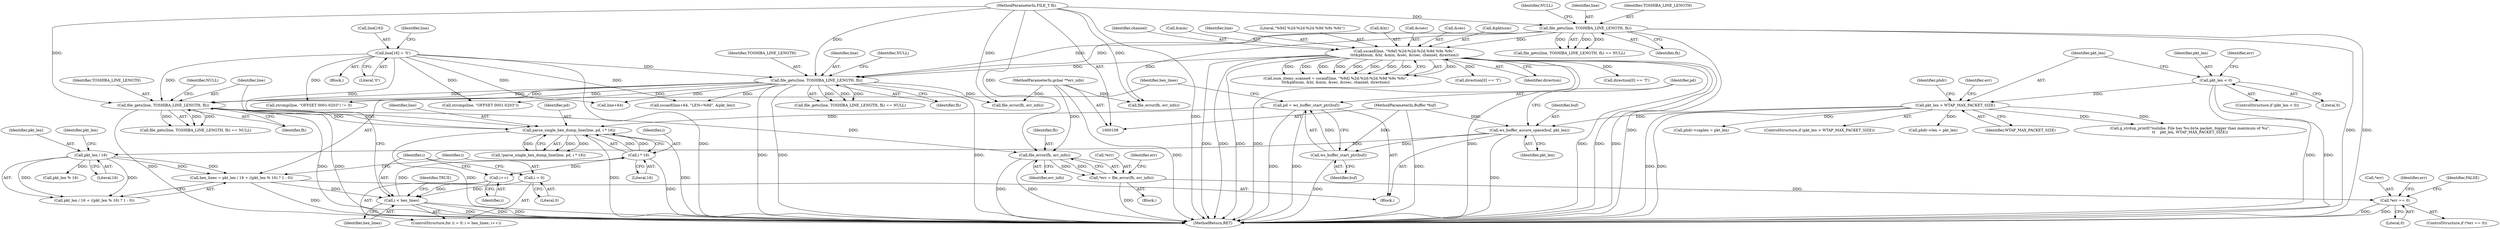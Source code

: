 digraph "0_wireshark_3270dfac43da861c714df76513456b46765ff47f@pointer" {
"1000455" [label="(Call,file_error(fh, err_info))"];
"1000446" [label="(Call,file_gets(line, TOSHIBA_LINE_LENGTH, fh))"];
"1000222" [label="(Call,line[16] = '\0')"];
"1000472" [label="(Call,parse_single_hex_dump_line(line, pd, i * 16))"];
"1000418" [label="(Call,pd = ws_buffer_start_ptr(buf))"];
"1000420" [label="(Call,ws_buffer_start_ptr(buf))"];
"1000415" [label="(Call,ws_buffer_assure_space(buf, pkt_len))"];
"1000111" [label="(MethodParameterIn,Buffer *buf)"];
"1000274" [label="(Call,pkt_len > WTAP_MAX_PACKET_SIZE)"];
"1000258" [label="(Call,pkt_len < 0)"];
"1000475" [label="(Call,i * 16)"];
"1000438" [label="(Call,i < hex_lines)"];
"1000441" [label="(Call,i++)"];
"1000435" [label="(Call,i = 0)"];
"1000422" [label="(Call,hex_lines = pkt_len / 16 + ((pkt_len % 16) ? 1 : 0))"];
"1000425" [label="(Call,pkt_len / 16)"];
"1000198" [label="(Call,file_gets(line, TOSHIBA_LINE_LENGTH, fh))"];
"1000163" [label="(Call,sscanf(line, \"%9d] %2d:%2d:%2d.%9d %9s %9s\",\n\t\t\t&pktnum, &hr, &min, &sec, &csec, channel, direction))"];
"1000137" [label="(Call,file_gets(line, TOSHIBA_LINE_LENGTH, fh))"];
"1000109" [label="(MethodParameterIn,FILE_T fh)"];
"1000113" [label="(MethodParameterIn,gchar **err_info)"];
"1000452" [label="(Call,*err = file_error(fh, err_info))"];
"1000459" [label="(Call,*err == 0)"];
"1000354" [label="(Call,direction[0] == 'T')"];
"1000195" [label="(Block,)"];
"1000228" [label="(Call,strcmp(line, \"OFFSET 0001-0203\"))"];
"1000449" [label="(Identifier,fh)"];
"1000140" [label="(Identifier,fh)"];
"1000452" [label="(Call,*err = file_error(fh, err_info))"];
"1000235" [label="(Call,line+64)"];
"1000462" [label="(Literal,0)"];
"1000472" [label="(Call,parse_single_hex_dump_line(line, pd, i * 16))"];
"1000456" [label="(Identifier,fh)"];
"1000447" [label="(Identifier,line)"];
"1000177" [label="(Identifier,direction)"];
"1000258" [label="(Call,pkt_len < 0)"];
"1000422" [label="(Call,hex_lines = pkt_len / 16 + ((pkt_len % 16) ? 1 : 0))"];
"1000257" [label="(ControlStructure,if (pkt_len < 0))"];
"1000111" [label="(MethodParameterIn,Buffer *buf)"];
"1000471" [label="(Call,!parse_single_hex_dump_line(line, pd, i * 16))"];
"1000439" [label="(Identifier,i)"];
"1000280" [label="(Identifier,err)"];
"1000458" [label="(ControlStructure,if (*err == 0))"];
"1000198" [label="(Call,file_gets(line, TOSHIBA_LINE_LENGTH, fh))"];
"1000276" [label="(Identifier,WTAP_MAX_PACKET_SIZE)"];
"1000427" [label="(Literal,16)"];
"1000114" [label="(Block,)"];
"1000166" [label="(Call,&pktnum)"];
"1000455" [label="(Call,file_error(fh, err_info))"];
"1000477" [label="(Literal,16)"];
"1000424" [label="(Call,pkt_len / 16 + ((pkt_len % 16) ? 1 : 0))"];
"1000226" [label="(Literal,'\0')"];
"1000259" [label="(Identifier,pkt_len)"];
"1000141" [label="(Identifier,NULL)"];
"1000445" [label="(Call,file_gets(line, TOSHIBA_LINE_LENGTH, fh) == NULL)"];
"1000417" [label="(Identifier,pkt_len)"];
"1000163" [label="(Call,sscanf(line, \"%9d] %2d:%2d:%2d.%9d %9s %9s\",\n\t\t\t&pktnum, &hr, &min, &sec, &csec, channel, direction))"];
"1000176" [label="(Identifier,channel)"];
"1000491" [label="(Identifier,TRUE)"];
"1000469" [label="(Identifier,FALSE)"];
"1000275" [label="(Identifier,pkt_len)"];
"1000222" [label="(Call,line[16] = '\0')"];
"1000415" [label="(Call,ws_buffer_assure_space(buf, pkt_len))"];
"1000475" [label="(Call,i * 16)"];
"1000229" [label="(Identifier,line)"];
"1000260" [label="(Literal,0)"];
"1000274" [label="(Call,pkt_len > WTAP_MAX_PACKET_SIZE)"];
"1000442" [label="(Identifier,i)"];
"1000450" [label="(Identifier,NULL)"];
"1000473" [label="(Identifier,line)"];
"1000207" [label="(Call,file_error(fh, err_info))"];
"1000199" [label="(Identifier,line)"];
"1000137" [label="(Call,file_gets(line, TOSHIBA_LINE_LENGTH, fh))"];
"1000285" [label="(Call,g_strdup_printf(\"toshiba: File has %u-byte packet, bigger than maximum of %u\",\n\t\t    pkt_len, WTAP_MAX_PACKET_SIZE))"];
"1000234" [label="(Call,sscanf(line+64, \"LEN=%9d\", &pkt_len))"];
"1000430" [label="(Identifier,pkt_len)"];
"1000474" [label="(Identifier,pd)"];
"1000460" [label="(Call,*err)"];
"1000459" [label="(Call,*err == 0)"];
"1000416" [label="(Identifier,buf)"];
"1000426" [label="(Identifier,pkt_len)"];
"1000327" [label="(Call,phdr->caplen = pkt_len)"];
"1000438" [label="(Call,i < hex_lines)"];
"1000457" [label="(Identifier,err_info)"];
"1000138" [label="(Identifier,line)"];
"1000387" [label="(Call,direction[0] == 'T')"];
"1000170" [label="(Call,&min)"];
"1000466" [label="(Identifier,err)"];
"1000223" [label="(Call,line[16])"];
"1000113" [label="(MethodParameterIn,gchar **err_info)"];
"1000421" [label="(Identifier,buf)"];
"1000164" [label="(Identifier,line)"];
"1000165" [label="(Literal,\"%9d] %2d:%2d:%2d.%9d %9s %9s\")"];
"1000202" [label="(Identifier,NULL)"];
"1000197" [label="(Call,file_gets(line, TOSHIBA_LINE_LENGTH, fh) == NULL)"];
"1000425" [label="(Call,pkt_len / 16)"];
"1000492" [label="(MethodReturn,RET)"];
"1000437" [label="(Literal,0)"];
"1000146" [label="(Call,file_error(fh, err_info))"];
"1000451" [label="(Block,)"];
"1000476" [label="(Identifier,i)"];
"1000109" [label="(MethodParameterIn,FILE_T fh)"];
"1000446" [label="(Call,file_gets(line, TOSHIBA_LINE_LENGTH, fh))"];
"1000200" [label="(Identifier,TOSHIBA_LINE_LENGTH)"];
"1000168" [label="(Call,&hr)"];
"1000273" [label="(ControlStructure,if (pkt_len > WTAP_MAX_PACKET_SIZE))"];
"1000227" [label="(Call,strcmp(line, \"OFFSET 0001-0203\") != 0)"];
"1000436" [label="(Identifier,i)"];
"1000136" [label="(Call,file_gets(line, TOSHIBA_LINE_LENGTH, fh) == NULL)"];
"1000161" [label="(Call,num_items_scanned = sscanf(line, \"%9d] %2d:%2d:%2d.%9d %9s %9s\",\n\t\t\t&pktnum, &hr, &min, &sec, &csec, channel, direction))"];
"1000332" [label="(Call,phdr->len = pkt_len)"];
"1000440" [label="(Identifier,hex_lines)"];
"1000174" [label="(Call,&csec)"];
"1000429" [label="(Call,pkt_len % 16)"];
"1000448" [label="(Identifier,TOSHIBA_LINE_LENGTH)"];
"1000423" [label="(Identifier,hex_lines)"];
"1000201" [label="(Identifier,fh)"];
"1000139" [label="(Identifier,TOSHIBA_LINE_LENGTH)"];
"1000461" [label="(Identifier,err)"];
"1000420" [label="(Call,ws_buffer_start_ptr(buf))"];
"1000453" [label="(Call,*err)"];
"1000419" [label="(Identifier,pd)"];
"1000264" [label="(Identifier,err)"];
"1000434" [label="(ControlStructure,for (i = 0; i < hex_lines; i++))"];
"1000435" [label="(Call,i = 0)"];
"1000418" [label="(Call,pd = ws_buffer_start_ptr(buf))"];
"1000172" [label="(Call,&sec)"];
"1000293" [label="(Identifier,phdr)"];
"1000441" [label="(Call,i++)"];
"1000455" -> "1000452"  [label="AST: "];
"1000455" -> "1000457"  [label="CFG: "];
"1000456" -> "1000455"  [label="AST: "];
"1000457" -> "1000455"  [label="AST: "];
"1000452" -> "1000455"  [label="CFG: "];
"1000455" -> "1000492"  [label="DDG: "];
"1000455" -> "1000492"  [label="DDG: "];
"1000455" -> "1000452"  [label="DDG: "];
"1000455" -> "1000452"  [label="DDG: "];
"1000446" -> "1000455"  [label="DDG: "];
"1000109" -> "1000455"  [label="DDG: "];
"1000113" -> "1000455"  [label="DDG: "];
"1000446" -> "1000445"  [label="AST: "];
"1000446" -> "1000449"  [label="CFG: "];
"1000447" -> "1000446"  [label="AST: "];
"1000448" -> "1000446"  [label="AST: "];
"1000449" -> "1000446"  [label="AST: "];
"1000450" -> "1000446"  [label="CFG: "];
"1000446" -> "1000492"  [label="DDG: "];
"1000446" -> "1000492"  [label="DDG: "];
"1000446" -> "1000492"  [label="DDG: "];
"1000446" -> "1000445"  [label="DDG: "];
"1000446" -> "1000445"  [label="DDG: "];
"1000446" -> "1000445"  [label="DDG: "];
"1000222" -> "1000446"  [label="DDG: "];
"1000472" -> "1000446"  [label="DDG: "];
"1000198" -> "1000446"  [label="DDG: "];
"1000198" -> "1000446"  [label="DDG: "];
"1000198" -> "1000446"  [label="DDG: "];
"1000109" -> "1000446"  [label="DDG: "];
"1000446" -> "1000472"  [label="DDG: "];
"1000222" -> "1000195"  [label="AST: "];
"1000222" -> "1000226"  [label="CFG: "];
"1000223" -> "1000222"  [label="AST: "];
"1000226" -> "1000222"  [label="AST: "];
"1000229" -> "1000222"  [label="CFG: "];
"1000222" -> "1000492"  [label="DDG: "];
"1000222" -> "1000198"  [label="DDG: "];
"1000222" -> "1000227"  [label="DDG: "];
"1000222" -> "1000228"  [label="DDG: "];
"1000222" -> "1000234"  [label="DDG: "];
"1000222" -> "1000235"  [label="DDG: "];
"1000222" -> "1000472"  [label="DDG: "];
"1000472" -> "1000471"  [label="AST: "];
"1000472" -> "1000475"  [label="CFG: "];
"1000473" -> "1000472"  [label="AST: "];
"1000474" -> "1000472"  [label="AST: "];
"1000475" -> "1000472"  [label="AST: "];
"1000471" -> "1000472"  [label="CFG: "];
"1000472" -> "1000492"  [label="DDG: "];
"1000472" -> "1000492"  [label="DDG: "];
"1000472" -> "1000492"  [label="DDG: "];
"1000472" -> "1000471"  [label="DDG: "];
"1000472" -> "1000471"  [label="DDG: "];
"1000472" -> "1000471"  [label="DDG: "];
"1000418" -> "1000472"  [label="DDG: "];
"1000475" -> "1000472"  [label="DDG: "];
"1000475" -> "1000472"  [label="DDG: "];
"1000418" -> "1000114"  [label="AST: "];
"1000418" -> "1000420"  [label="CFG: "];
"1000419" -> "1000418"  [label="AST: "];
"1000420" -> "1000418"  [label="AST: "];
"1000423" -> "1000418"  [label="CFG: "];
"1000418" -> "1000492"  [label="DDG: "];
"1000418" -> "1000492"  [label="DDG: "];
"1000420" -> "1000418"  [label="DDG: "];
"1000420" -> "1000421"  [label="CFG: "];
"1000421" -> "1000420"  [label="AST: "];
"1000420" -> "1000492"  [label="DDG: "];
"1000415" -> "1000420"  [label="DDG: "];
"1000111" -> "1000420"  [label="DDG: "];
"1000415" -> "1000114"  [label="AST: "];
"1000415" -> "1000417"  [label="CFG: "];
"1000416" -> "1000415"  [label="AST: "];
"1000417" -> "1000415"  [label="AST: "];
"1000419" -> "1000415"  [label="CFG: "];
"1000415" -> "1000492"  [label="DDG: "];
"1000111" -> "1000415"  [label="DDG: "];
"1000274" -> "1000415"  [label="DDG: "];
"1000415" -> "1000425"  [label="DDG: "];
"1000111" -> "1000108"  [label="AST: "];
"1000111" -> "1000492"  [label="DDG: "];
"1000274" -> "1000273"  [label="AST: "];
"1000274" -> "1000276"  [label="CFG: "];
"1000275" -> "1000274"  [label="AST: "];
"1000276" -> "1000274"  [label="AST: "];
"1000280" -> "1000274"  [label="CFG: "];
"1000293" -> "1000274"  [label="CFG: "];
"1000274" -> "1000492"  [label="DDG: "];
"1000274" -> "1000492"  [label="DDG: "];
"1000258" -> "1000274"  [label="DDG: "];
"1000274" -> "1000285"  [label="DDG: "];
"1000274" -> "1000285"  [label="DDG: "];
"1000274" -> "1000327"  [label="DDG: "];
"1000274" -> "1000332"  [label="DDG: "];
"1000258" -> "1000257"  [label="AST: "];
"1000258" -> "1000260"  [label="CFG: "];
"1000259" -> "1000258"  [label="AST: "];
"1000260" -> "1000258"  [label="AST: "];
"1000264" -> "1000258"  [label="CFG: "];
"1000275" -> "1000258"  [label="CFG: "];
"1000258" -> "1000492"  [label="DDG: "];
"1000258" -> "1000492"  [label="DDG: "];
"1000475" -> "1000477"  [label="CFG: "];
"1000476" -> "1000475"  [label="AST: "];
"1000477" -> "1000475"  [label="AST: "];
"1000475" -> "1000492"  [label="DDG: "];
"1000475" -> "1000441"  [label="DDG: "];
"1000438" -> "1000475"  [label="DDG: "];
"1000438" -> "1000434"  [label="AST: "];
"1000438" -> "1000440"  [label="CFG: "];
"1000439" -> "1000438"  [label="AST: "];
"1000440" -> "1000438"  [label="AST: "];
"1000447" -> "1000438"  [label="CFG: "];
"1000491" -> "1000438"  [label="CFG: "];
"1000438" -> "1000492"  [label="DDG: "];
"1000438" -> "1000492"  [label="DDG: "];
"1000438" -> "1000492"  [label="DDG: "];
"1000441" -> "1000438"  [label="DDG: "];
"1000435" -> "1000438"  [label="DDG: "];
"1000422" -> "1000438"  [label="DDG: "];
"1000441" -> "1000434"  [label="AST: "];
"1000441" -> "1000442"  [label="CFG: "];
"1000442" -> "1000441"  [label="AST: "];
"1000439" -> "1000441"  [label="CFG: "];
"1000435" -> "1000434"  [label="AST: "];
"1000435" -> "1000437"  [label="CFG: "];
"1000436" -> "1000435"  [label="AST: "];
"1000437" -> "1000435"  [label="AST: "];
"1000439" -> "1000435"  [label="CFG: "];
"1000422" -> "1000114"  [label="AST: "];
"1000422" -> "1000424"  [label="CFG: "];
"1000423" -> "1000422"  [label="AST: "];
"1000424" -> "1000422"  [label="AST: "];
"1000436" -> "1000422"  [label="CFG: "];
"1000422" -> "1000492"  [label="DDG: "];
"1000425" -> "1000422"  [label="DDG: "];
"1000425" -> "1000422"  [label="DDG: "];
"1000425" -> "1000424"  [label="AST: "];
"1000425" -> "1000427"  [label="CFG: "];
"1000426" -> "1000425"  [label="AST: "];
"1000427" -> "1000425"  [label="AST: "];
"1000430" -> "1000425"  [label="CFG: "];
"1000425" -> "1000424"  [label="DDG: "];
"1000425" -> "1000424"  [label="DDG: "];
"1000425" -> "1000429"  [label="DDG: "];
"1000198" -> "1000197"  [label="AST: "];
"1000198" -> "1000201"  [label="CFG: "];
"1000199" -> "1000198"  [label="AST: "];
"1000200" -> "1000198"  [label="AST: "];
"1000201" -> "1000198"  [label="AST: "];
"1000202" -> "1000198"  [label="CFG: "];
"1000198" -> "1000492"  [label="DDG: "];
"1000198" -> "1000492"  [label="DDG: "];
"1000198" -> "1000492"  [label="DDG: "];
"1000198" -> "1000197"  [label="DDG: "];
"1000198" -> "1000197"  [label="DDG: "];
"1000198" -> "1000197"  [label="DDG: "];
"1000163" -> "1000198"  [label="DDG: "];
"1000137" -> "1000198"  [label="DDG: "];
"1000137" -> "1000198"  [label="DDG: "];
"1000109" -> "1000198"  [label="DDG: "];
"1000198" -> "1000207"  [label="DDG: "];
"1000198" -> "1000227"  [label="DDG: "];
"1000198" -> "1000228"  [label="DDG: "];
"1000198" -> "1000234"  [label="DDG: "];
"1000198" -> "1000235"  [label="DDG: "];
"1000163" -> "1000161"  [label="AST: "];
"1000163" -> "1000177"  [label="CFG: "];
"1000164" -> "1000163"  [label="AST: "];
"1000165" -> "1000163"  [label="AST: "];
"1000166" -> "1000163"  [label="AST: "];
"1000168" -> "1000163"  [label="AST: "];
"1000170" -> "1000163"  [label="AST: "];
"1000172" -> "1000163"  [label="AST: "];
"1000174" -> "1000163"  [label="AST: "];
"1000176" -> "1000163"  [label="AST: "];
"1000177" -> "1000163"  [label="AST: "];
"1000161" -> "1000163"  [label="CFG: "];
"1000163" -> "1000492"  [label="DDG: "];
"1000163" -> "1000492"  [label="DDG: "];
"1000163" -> "1000492"  [label="DDG: "];
"1000163" -> "1000492"  [label="DDG: "];
"1000163" -> "1000492"  [label="DDG: "];
"1000163" -> "1000492"  [label="DDG: "];
"1000163" -> "1000492"  [label="DDG: "];
"1000163" -> "1000492"  [label="DDG: "];
"1000163" -> "1000161"  [label="DDG: "];
"1000163" -> "1000161"  [label="DDG: "];
"1000163" -> "1000161"  [label="DDG: "];
"1000163" -> "1000161"  [label="DDG: "];
"1000163" -> "1000161"  [label="DDG: "];
"1000163" -> "1000161"  [label="DDG: "];
"1000163" -> "1000161"  [label="DDG: "];
"1000163" -> "1000161"  [label="DDG: "];
"1000163" -> "1000161"  [label="DDG: "];
"1000137" -> "1000163"  [label="DDG: "];
"1000163" -> "1000354"  [label="DDG: "];
"1000163" -> "1000387"  [label="DDG: "];
"1000137" -> "1000136"  [label="AST: "];
"1000137" -> "1000140"  [label="CFG: "];
"1000138" -> "1000137"  [label="AST: "];
"1000139" -> "1000137"  [label="AST: "];
"1000140" -> "1000137"  [label="AST: "];
"1000141" -> "1000137"  [label="CFG: "];
"1000137" -> "1000492"  [label="DDG: "];
"1000137" -> "1000492"  [label="DDG: "];
"1000137" -> "1000492"  [label="DDG: "];
"1000137" -> "1000136"  [label="DDG: "];
"1000137" -> "1000136"  [label="DDG: "];
"1000137" -> "1000136"  [label="DDG: "];
"1000109" -> "1000137"  [label="DDG: "];
"1000137" -> "1000146"  [label="DDG: "];
"1000109" -> "1000108"  [label="AST: "];
"1000109" -> "1000492"  [label="DDG: "];
"1000109" -> "1000146"  [label="DDG: "];
"1000109" -> "1000207"  [label="DDG: "];
"1000113" -> "1000108"  [label="AST: "];
"1000113" -> "1000492"  [label="DDG: "];
"1000113" -> "1000146"  [label="DDG: "];
"1000113" -> "1000207"  [label="DDG: "];
"1000452" -> "1000451"  [label="AST: "];
"1000453" -> "1000452"  [label="AST: "];
"1000461" -> "1000452"  [label="CFG: "];
"1000452" -> "1000492"  [label="DDG: "];
"1000452" -> "1000459"  [label="DDG: "];
"1000459" -> "1000458"  [label="AST: "];
"1000459" -> "1000462"  [label="CFG: "];
"1000460" -> "1000459"  [label="AST: "];
"1000462" -> "1000459"  [label="AST: "];
"1000466" -> "1000459"  [label="CFG: "];
"1000469" -> "1000459"  [label="CFG: "];
"1000459" -> "1000492"  [label="DDG: "];
"1000459" -> "1000492"  [label="DDG: "];
}
